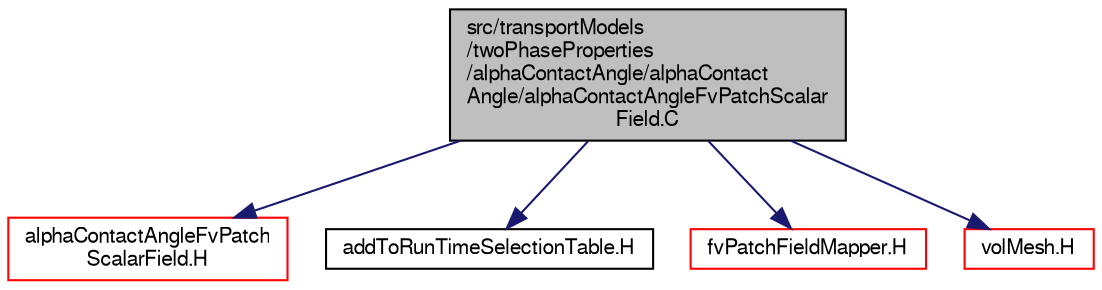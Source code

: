 digraph "src/transportModels/twoPhaseProperties/alphaContactAngle/alphaContactAngle/alphaContactAngleFvPatchScalarField.C"
{
  bgcolor="transparent";
  edge [fontname="FreeSans",fontsize="10",labelfontname="FreeSans",labelfontsize="10"];
  node [fontname="FreeSans",fontsize="10",shape=record];
  Node0 [label="src/transportModels\l/twoPhaseProperties\l/alphaContactAngle/alphaContact\lAngle/alphaContactAngleFvPatchScalar\lField.C",height=0.2,width=0.4,color="black", fillcolor="grey75", style="filled", fontcolor="black"];
  Node0 -> Node1 [color="midnightblue",fontsize="10",style="solid",fontname="FreeSans"];
  Node1 [label="alphaContactAngleFvPatch\lScalarField.H",height=0.2,width=0.4,color="red",URL="$a39737.html"];
  Node0 -> Node193 [color="midnightblue",fontsize="10",style="solid",fontname="FreeSans"];
  Node193 [label="addToRunTimeSelectionTable.H",height=0.2,width=0.4,color="black",URL="$a09263.html",tooltip="Macros for easy insertion into run-time selection tables. "];
  Node0 -> Node194 [color="midnightblue",fontsize="10",style="solid",fontname="FreeSans"];
  Node194 [label="fvPatchFieldMapper.H",height=0.2,width=0.4,color="red",URL="$a02468.html"];
  Node0 -> Node195 [color="midnightblue",fontsize="10",style="solid",fontname="FreeSans"];
  Node195 [label="volMesh.H",height=0.2,width=0.4,color="red",URL="$a04346.html"];
}
